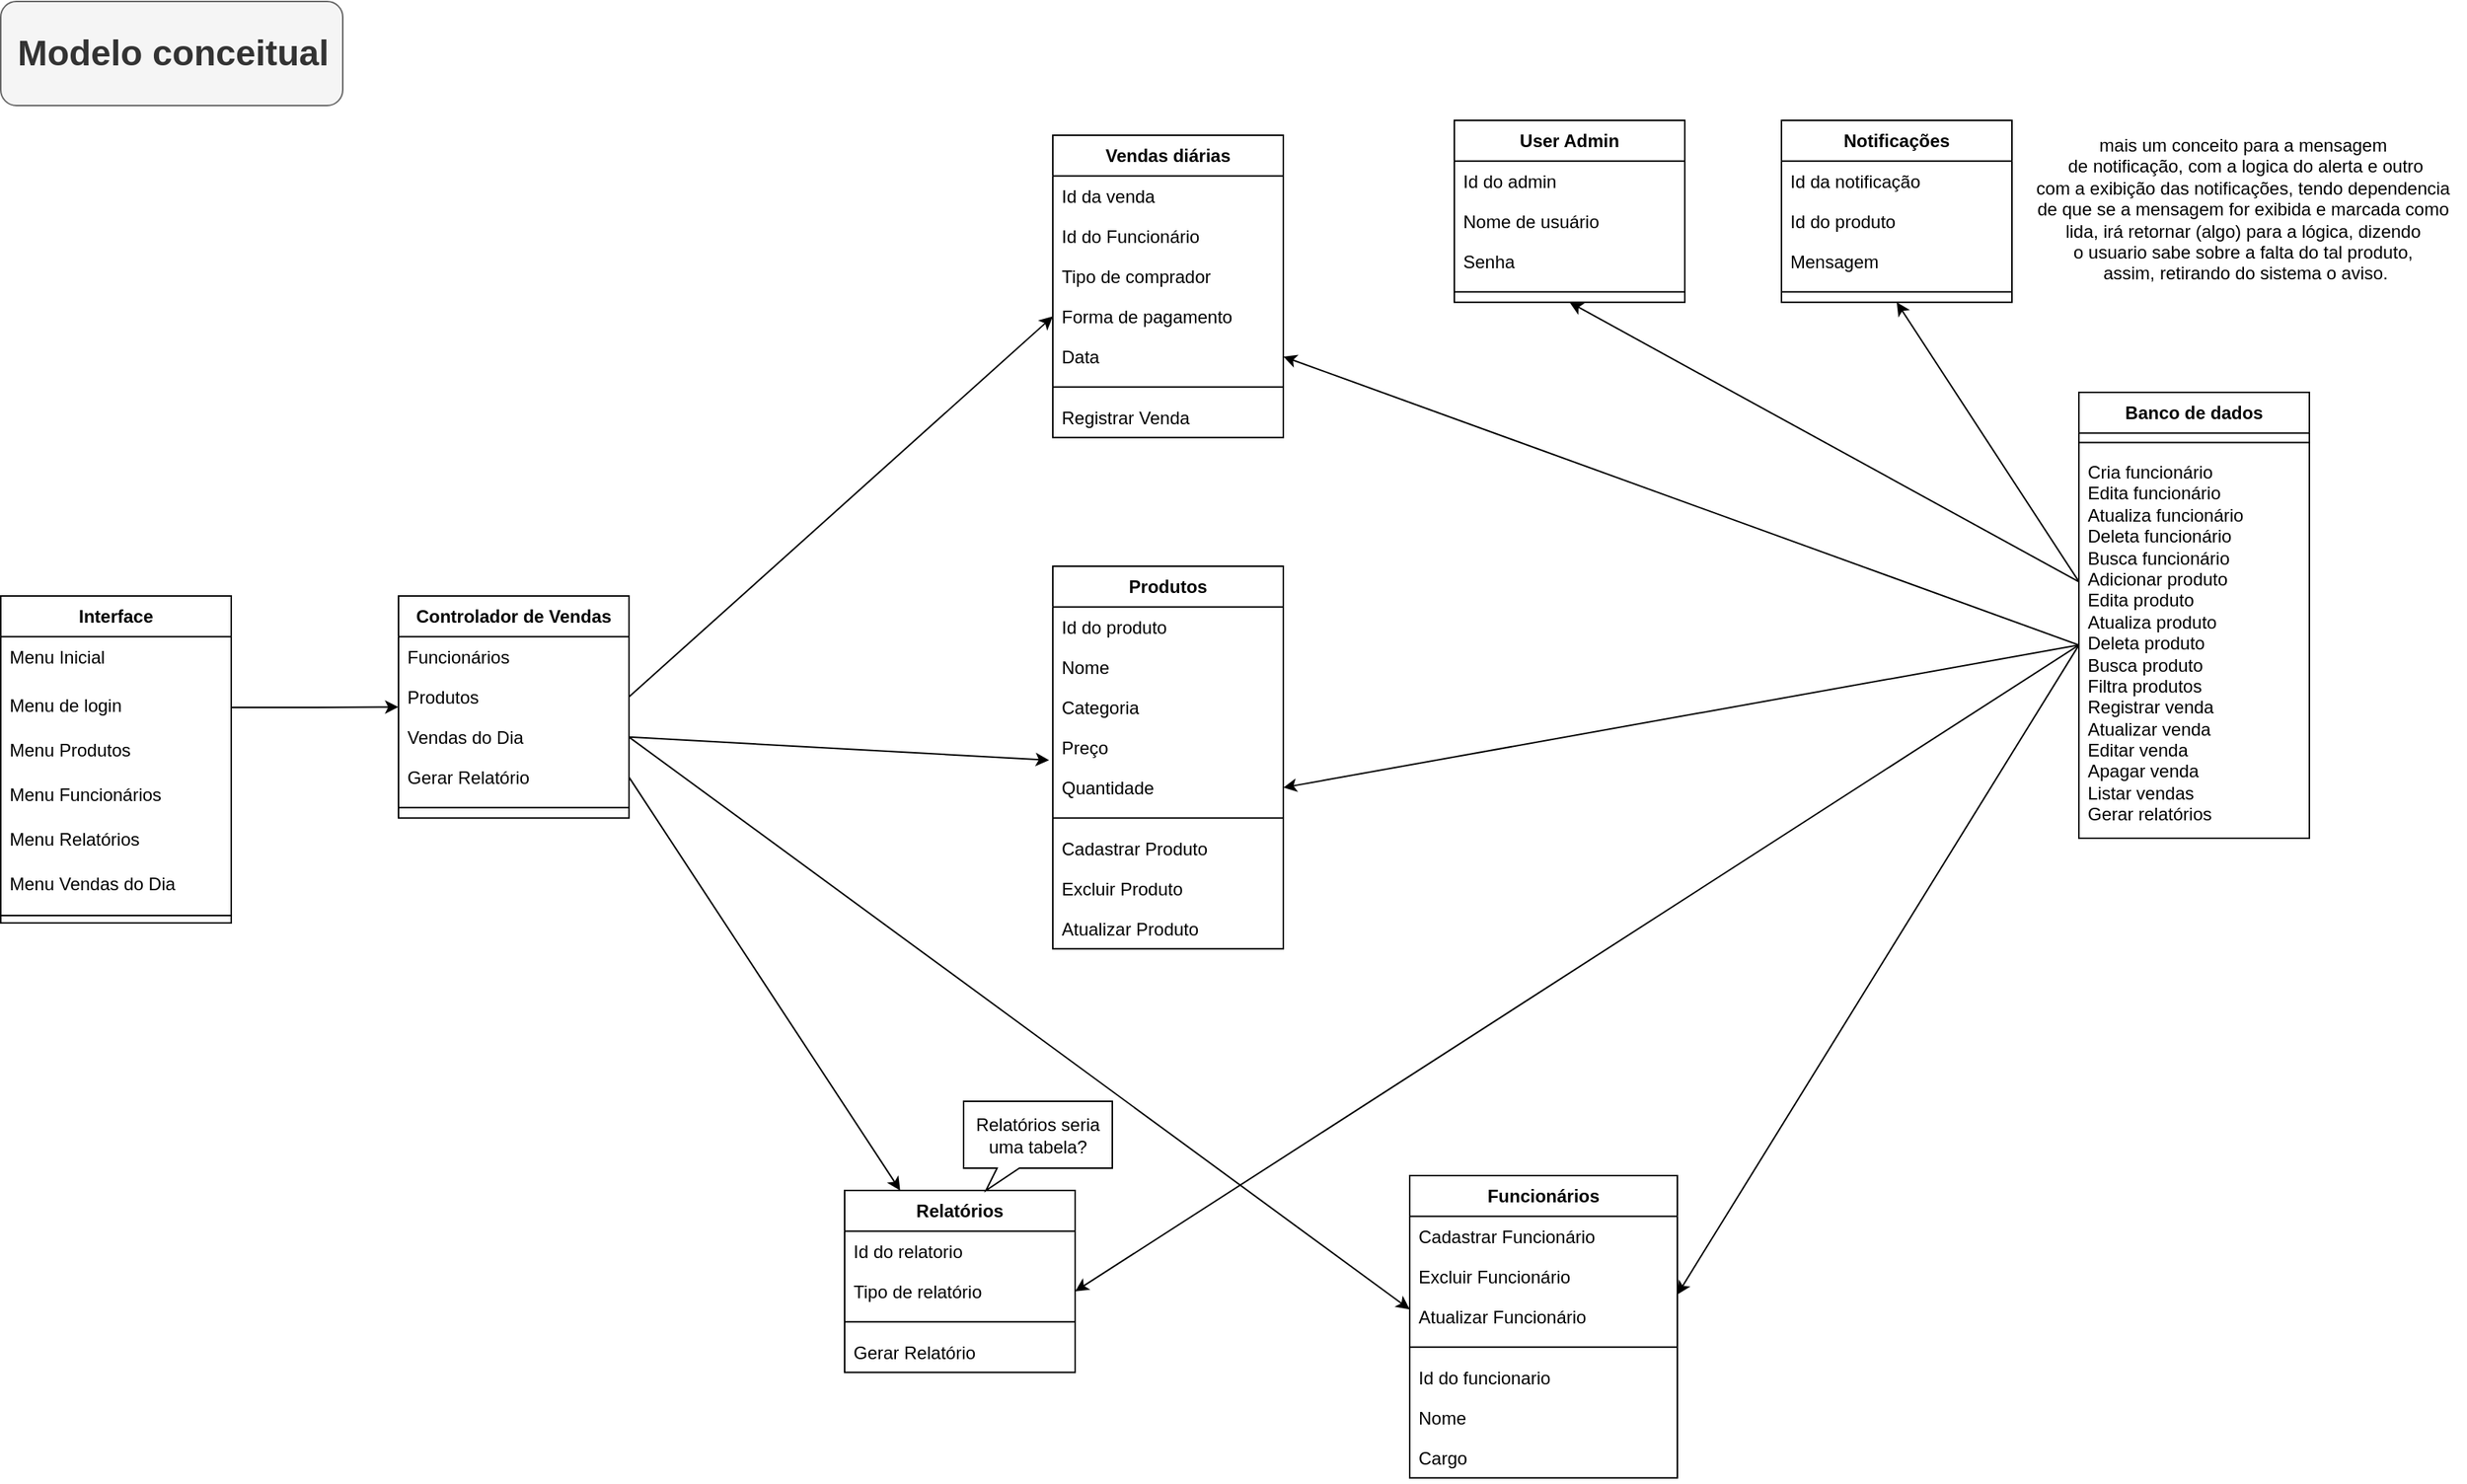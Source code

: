 <mxfile version="24.8.3">
  <diagram name="Página-1" id="rCG3eZJyJU8VCeqgCgNy">
    <mxGraphModel dx="1147" dy="624" grid="1" gridSize="10" guides="1" tooltips="1" connect="1" arrows="1" fold="1" page="1" pageScale="1" pageWidth="827" pageHeight="583" math="0" shadow="0">
      <root>
        <mxCell id="0" />
        <mxCell id="1" parent="0" />
        <mxCell id="12" value="Banco de dados" style="swimlane;fontStyle=1;align=center;verticalAlign=top;childLayout=stackLayout;horizontal=1;startSize=27.429;horizontalStack=0;resizeParent=1;resizeParentMax=0;resizeLast=0;collapsible=0;marginBottom=0;" parent="1" vertex="1">
          <mxGeometry x="1420" y="283" width="155" height="299.999" as="geometry" />
        </mxCell>
        <mxCell id="15" style="line;strokeWidth=1;fillColor=none;align=left;verticalAlign=middle;spacingTop=-1;spacingLeft=3;spacingRight=3;rotatable=0;labelPosition=right;points=[];portConstraint=eastwest;strokeColor=inherit;" parent="12" vertex="1">
          <mxGeometry y="27.429" width="155" height="12.57" as="geometry" />
        </mxCell>
        <mxCell id="4yD3N3-tQXwb2mGsDQmI-117" value="Cria funcionário&lt;div&gt;Edita funcionário&lt;/div&gt;&lt;div&gt;Atualiza funcionário&lt;/div&gt;&lt;div&gt;Deleta funcionário&lt;/div&gt;&lt;div&gt;Busca funcionário&lt;/div&gt;&lt;div&gt;Adicionar produto&lt;/div&gt;&lt;div&gt;Edita produto&lt;/div&gt;&lt;div&gt;Atualiza produto&lt;/div&gt;&lt;div&gt;Deleta produto&lt;/div&gt;&lt;div&gt;Busca produto&lt;/div&gt;&lt;div&gt;Filtra produtos&lt;/div&gt;&lt;div&gt;Registrar venda&lt;/div&gt;&lt;div&gt;Atualizar venda&lt;/div&gt;&lt;div&gt;Editar venda&lt;/div&gt;&lt;div&gt;Apagar venda&lt;/div&gt;&lt;div&gt;Listar vendas&lt;/div&gt;&lt;div&gt;Gerar relatórios&lt;/div&gt;" style="text;strokeColor=none;fillColor=none;align=left;verticalAlign=top;spacingLeft=4;spacingRight=4;overflow=hidden;rotatable=0;points=[[0,0.5],[1,0.5]];portConstraint=eastwest;whiteSpace=wrap;html=1;" parent="12" vertex="1">
          <mxGeometry y="39.999" width="155" height="260" as="geometry" />
        </mxCell>
        <mxCell id="4yD3N3-tQXwb2mGsDQmI-32" value="User Admin" style="swimlane;fontStyle=1;align=center;verticalAlign=top;childLayout=stackLayout;horizontal=1;startSize=27.429;horizontalStack=0;resizeParent=1;resizeParentMax=0;resizeLast=0;collapsible=0;marginBottom=0;" parent="1" vertex="1">
          <mxGeometry x="1000" y="100" width="155" height="122.429" as="geometry" />
        </mxCell>
        <mxCell id="4yD3N3-tQXwb2mGsDQmI-33" value="Id do admin" style="text;strokeColor=none;fillColor=none;align=left;verticalAlign=top;spacingLeft=4;spacingRight=4;overflow=hidden;rotatable=0;points=[[0,0.5],[1,0.5]];portConstraint=eastwest;" parent="4yD3N3-tQXwb2mGsDQmI-32" vertex="1">
          <mxGeometry y="27.429" width="155" height="27" as="geometry" />
        </mxCell>
        <mxCell id="4yD3N3-tQXwb2mGsDQmI-34" value="Nome de usuário" style="text;strokeColor=none;fillColor=none;align=left;verticalAlign=top;spacingLeft=4;spacingRight=4;overflow=hidden;rotatable=0;points=[[0,0.5],[1,0.5]];portConstraint=eastwest;" parent="4yD3N3-tQXwb2mGsDQmI-32" vertex="1">
          <mxGeometry y="54.429" width="155" height="27" as="geometry" />
        </mxCell>
        <mxCell id="4yD3N3-tQXwb2mGsDQmI-65" value="Senha" style="text;strokeColor=none;fillColor=none;align=left;verticalAlign=top;spacingLeft=4;spacingRight=4;overflow=hidden;rotatable=0;points=[[0,0.5],[1,0.5]];portConstraint=eastwest;" parent="4yD3N3-tQXwb2mGsDQmI-32" vertex="1">
          <mxGeometry y="81.429" width="155" height="27" as="geometry" />
        </mxCell>
        <mxCell id="4yD3N3-tQXwb2mGsDQmI-35" style="line;strokeWidth=1;fillColor=none;align=left;verticalAlign=middle;spacingTop=-1;spacingLeft=3;spacingRight=3;rotatable=0;labelPosition=right;points=[];portConstraint=eastwest;strokeColor=inherit;" parent="4yD3N3-tQXwb2mGsDQmI-32" vertex="1">
          <mxGeometry y="108.429" width="155" height="14" as="geometry" />
        </mxCell>
        <mxCell id="4yD3N3-tQXwb2mGsDQmI-36" value="Relatórios" style="swimlane;fontStyle=1;align=center;verticalAlign=top;childLayout=stackLayout;horizontal=1;startSize=27.429;horizontalStack=0;resizeParent=1;resizeParentMax=0;resizeLast=0;collapsible=0;marginBottom=0;" parent="1" vertex="1">
          <mxGeometry x="590" y="820" width="155" height="122.429" as="geometry" />
        </mxCell>
        <mxCell id="4yD3N3-tQXwb2mGsDQmI-37" value="Id do relatorio" style="text;strokeColor=none;fillColor=none;align=left;verticalAlign=top;spacingLeft=4;spacingRight=4;overflow=hidden;rotatable=0;points=[[0,0.5],[1,0.5]];portConstraint=eastwest;" parent="4yD3N3-tQXwb2mGsDQmI-36" vertex="1">
          <mxGeometry y="27.429" width="155" height="27" as="geometry" />
        </mxCell>
        <mxCell id="4yD3N3-tQXwb2mGsDQmI-38" value="Tipo de relatório" style="text;strokeColor=none;fillColor=none;align=left;verticalAlign=top;spacingLeft=4;spacingRight=4;overflow=hidden;rotatable=0;points=[[0,0.5],[1,0.5]];portConstraint=eastwest;" parent="4yD3N3-tQXwb2mGsDQmI-36" vertex="1">
          <mxGeometry y="54.429" width="155" height="27" as="geometry" />
        </mxCell>
        <mxCell id="4yD3N3-tQXwb2mGsDQmI-39" style="line;strokeWidth=1;fillColor=none;align=left;verticalAlign=middle;spacingTop=-1;spacingLeft=3;spacingRight=3;rotatable=0;labelPosition=right;points=[];portConstraint=eastwest;strokeColor=inherit;" parent="4yD3N3-tQXwb2mGsDQmI-36" vertex="1">
          <mxGeometry y="81.429" width="155" height="14" as="geometry" />
        </mxCell>
        <mxCell id="zHELxeo6hIR-I9ZXr5rR-30" value="Gerar Relatório" style="text;strokeColor=none;fillColor=none;align=left;verticalAlign=top;spacingLeft=4;spacingRight=4;overflow=hidden;rotatable=0;points=[[0,0.5],[1,0.5]];portConstraint=eastwest;" parent="4yD3N3-tQXwb2mGsDQmI-36" vertex="1">
          <mxGeometry y="95.429" width="155" height="27" as="geometry" />
        </mxCell>
        <mxCell id="4yD3N3-tQXwb2mGsDQmI-40" value="Vendas diárias" style="swimlane;fontStyle=1;align=center;verticalAlign=top;childLayout=stackLayout;horizontal=1;startSize=27.429;horizontalStack=0;resizeParent=1;resizeParentMax=0;resizeLast=0;collapsible=0;marginBottom=0;" parent="1" vertex="1">
          <mxGeometry x="730" y="110" width="155" height="203.429" as="geometry" />
        </mxCell>
        <mxCell id="4yD3N3-tQXwb2mGsDQmI-41" value="Id da venda" style="text;strokeColor=none;fillColor=none;align=left;verticalAlign=top;spacingLeft=4;spacingRight=4;overflow=hidden;rotatable=0;points=[[0,0.5],[1,0.5]];portConstraint=eastwest;" parent="4yD3N3-tQXwb2mGsDQmI-40" vertex="1">
          <mxGeometry y="27.429" width="155" height="27" as="geometry" />
        </mxCell>
        <mxCell id="4yD3N3-tQXwb2mGsDQmI-42" value="Id do Funcionário" style="text;strokeColor=none;fillColor=none;align=left;verticalAlign=top;spacingLeft=4;spacingRight=4;overflow=hidden;rotatable=0;points=[[0,0.5],[1,0.5]];portConstraint=eastwest;" parent="4yD3N3-tQXwb2mGsDQmI-40" vertex="1">
          <mxGeometry y="54.429" width="155" height="27" as="geometry" />
        </mxCell>
        <mxCell id="4yD3N3-tQXwb2mGsDQmI-79" value="Tipo de comprador" style="text;strokeColor=none;fillColor=none;align=left;verticalAlign=top;spacingLeft=4;spacingRight=4;overflow=hidden;rotatable=0;points=[[0,0.5],[1,0.5]];portConstraint=eastwest;" parent="4yD3N3-tQXwb2mGsDQmI-40" vertex="1">
          <mxGeometry y="81.429" width="155" height="27" as="geometry" />
        </mxCell>
        <mxCell id="4yD3N3-tQXwb2mGsDQmI-80" value="Forma de pagamento" style="text;strokeColor=none;fillColor=none;align=left;verticalAlign=top;spacingLeft=4;spacingRight=4;overflow=hidden;rotatable=0;points=[[0,0.5],[1,0.5]];portConstraint=eastwest;" parent="4yD3N3-tQXwb2mGsDQmI-40" vertex="1">
          <mxGeometry y="108.429" width="155" height="27" as="geometry" />
        </mxCell>
        <mxCell id="4yD3N3-tQXwb2mGsDQmI-81" value="Data" style="text;strokeColor=none;fillColor=none;align=left;verticalAlign=top;spacingLeft=4;spacingRight=4;overflow=hidden;rotatable=0;points=[[0,0.5],[1,0.5]];portConstraint=eastwest;" parent="4yD3N3-tQXwb2mGsDQmI-40" vertex="1">
          <mxGeometry y="135.429" width="155" height="27" as="geometry" />
        </mxCell>
        <mxCell id="4yD3N3-tQXwb2mGsDQmI-43" style="line;strokeWidth=1;fillColor=none;align=left;verticalAlign=middle;spacingTop=-1;spacingLeft=3;spacingRight=3;rotatable=0;labelPosition=right;points=[];portConstraint=eastwest;strokeColor=inherit;" parent="4yD3N3-tQXwb2mGsDQmI-40" vertex="1">
          <mxGeometry y="162.429" width="155" height="14" as="geometry" />
        </mxCell>
        <mxCell id="zHELxeo6hIR-I9ZXr5rR-31" value="Registrar Venda" style="text;strokeColor=none;fillColor=none;align=left;verticalAlign=top;spacingLeft=4;spacingRight=4;overflow=hidden;rotatable=0;points=[[0,0.5],[1,0.5]];portConstraint=eastwest;" parent="4yD3N3-tQXwb2mGsDQmI-40" vertex="1">
          <mxGeometry y="176.429" width="155" height="27" as="geometry" />
        </mxCell>
        <mxCell id="4yD3N3-tQXwb2mGsDQmI-56" value="Notificações" style="swimlane;fontStyle=1;align=center;verticalAlign=top;childLayout=stackLayout;horizontal=1;startSize=27.429;horizontalStack=0;resizeParent=1;resizeParentMax=0;resizeLast=0;collapsible=0;marginBottom=0;" parent="1" vertex="1">
          <mxGeometry x="1220" y="100" width="155" height="122.429" as="geometry" />
        </mxCell>
        <mxCell id="4yD3N3-tQXwb2mGsDQmI-57" value="Id da notificação" style="text;strokeColor=none;fillColor=none;align=left;verticalAlign=top;spacingLeft=4;spacingRight=4;overflow=hidden;rotatable=0;points=[[0,0.5],[1,0.5]];portConstraint=eastwest;" parent="4yD3N3-tQXwb2mGsDQmI-56" vertex="1">
          <mxGeometry y="27.429" width="155" height="27" as="geometry" />
        </mxCell>
        <mxCell id="WyFJ2QE-moBdqezIPYEU-15" value="Id do produto" style="text;strokeColor=none;fillColor=none;align=left;verticalAlign=top;spacingLeft=4;spacingRight=4;overflow=hidden;rotatable=0;points=[[0,0.5],[1,0.5]];portConstraint=eastwest;" parent="4yD3N3-tQXwb2mGsDQmI-56" vertex="1">
          <mxGeometry y="54.429" width="155" height="27" as="geometry" />
        </mxCell>
        <mxCell id="4yD3N3-tQXwb2mGsDQmI-58" value="Mensagem" style="text;strokeColor=none;fillColor=none;align=left;verticalAlign=top;spacingLeft=4;spacingRight=4;overflow=hidden;rotatable=0;points=[[0,0.5],[1,0.5]];portConstraint=eastwest;" parent="4yD3N3-tQXwb2mGsDQmI-56" vertex="1">
          <mxGeometry y="81.429" width="155" height="27" as="geometry" />
        </mxCell>
        <mxCell id="4yD3N3-tQXwb2mGsDQmI-59" style="line;strokeWidth=1;fillColor=none;align=left;verticalAlign=middle;spacingTop=-1;spacingLeft=3;spacingRight=3;rotatable=0;labelPosition=right;points=[];portConstraint=eastwest;strokeColor=inherit;" parent="4yD3N3-tQXwb2mGsDQmI-56" vertex="1">
          <mxGeometry y="108.429" width="155" height="14" as="geometry" />
        </mxCell>
        <mxCell id="4yD3N3-tQXwb2mGsDQmI-60" value="Produtos" style="swimlane;fontStyle=1;align=center;verticalAlign=top;childLayout=stackLayout;horizontal=1;startSize=27.429;horizontalStack=0;resizeParent=1;resizeParentMax=0;resizeLast=0;collapsible=0;marginBottom=0;" parent="1" vertex="1">
          <mxGeometry x="730" y="400" width="155" height="257.429" as="geometry" />
        </mxCell>
        <mxCell id="4yD3N3-tQXwb2mGsDQmI-61" value="Id do produto" style="text;strokeColor=none;fillColor=none;align=left;verticalAlign=top;spacingLeft=4;spacingRight=4;overflow=hidden;rotatable=0;points=[[0,0.5],[1,0.5]];portConstraint=eastwest;" parent="4yD3N3-tQXwb2mGsDQmI-60" vertex="1">
          <mxGeometry y="27.429" width="155" height="27" as="geometry" />
        </mxCell>
        <mxCell id="4yD3N3-tQXwb2mGsDQmI-62" value="Nome" style="text;strokeColor=none;fillColor=none;align=left;verticalAlign=top;spacingLeft=4;spacingRight=4;overflow=hidden;rotatable=0;points=[[0,0.5],[1,0.5]];portConstraint=eastwest;" parent="4yD3N3-tQXwb2mGsDQmI-60" vertex="1">
          <mxGeometry y="54.429" width="155" height="27" as="geometry" />
        </mxCell>
        <mxCell id="4yD3N3-tQXwb2mGsDQmI-71" value="Categoria" style="text;strokeColor=none;fillColor=none;align=left;verticalAlign=top;spacingLeft=4;spacingRight=4;overflow=hidden;rotatable=0;points=[[0,0.5],[1,0.5]];portConstraint=eastwest;" parent="4yD3N3-tQXwb2mGsDQmI-60" vertex="1">
          <mxGeometry y="81.429" width="155" height="27" as="geometry" />
        </mxCell>
        <mxCell id="4yD3N3-tQXwb2mGsDQmI-72" value="Preço" style="text;strokeColor=none;fillColor=none;align=left;verticalAlign=top;spacingLeft=4;spacingRight=4;overflow=hidden;rotatable=0;points=[[0,0.5],[1,0.5]];portConstraint=eastwest;" parent="4yD3N3-tQXwb2mGsDQmI-60" vertex="1">
          <mxGeometry y="108.429" width="155" height="27" as="geometry" />
        </mxCell>
        <mxCell id="4yD3N3-tQXwb2mGsDQmI-73" value="Quantidade" style="text;strokeColor=none;fillColor=none;align=left;verticalAlign=top;spacingLeft=4;spacingRight=4;overflow=hidden;rotatable=0;points=[[0,0.5],[1,0.5]];portConstraint=eastwest;" parent="4yD3N3-tQXwb2mGsDQmI-60" vertex="1">
          <mxGeometry y="135.429" width="155" height="27" as="geometry" />
        </mxCell>
        <mxCell id="4yD3N3-tQXwb2mGsDQmI-63" style="line;strokeWidth=1;fillColor=none;align=left;verticalAlign=middle;spacingTop=-1;spacingLeft=3;spacingRight=3;rotatable=0;labelPosition=right;points=[];portConstraint=eastwest;strokeColor=inherit;" parent="4yD3N3-tQXwb2mGsDQmI-60" vertex="1">
          <mxGeometry y="162.429" width="155" height="14" as="geometry" />
        </mxCell>
        <mxCell id="zHELxeo6hIR-I9ZXr5rR-25" value="Cadastrar Produto" style="text;strokeColor=none;fillColor=none;align=left;verticalAlign=top;spacingLeft=4;spacingRight=4;overflow=hidden;rotatable=0;points=[[0,0.5],[1,0.5]];portConstraint=eastwest;" parent="4yD3N3-tQXwb2mGsDQmI-60" vertex="1">
          <mxGeometry y="176.429" width="155" height="27" as="geometry" />
        </mxCell>
        <mxCell id="zHELxeo6hIR-I9ZXr5rR-26" value="Excluir Produto" style="text;strokeColor=none;fillColor=none;align=left;verticalAlign=top;spacingLeft=4;spacingRight=4;overflow=hidden;rotatable=0;points=[[0,0.5],[1,0.5]];portConstraint=eastwest;" parent="4yD3N3-tQXwb2mGsDQmI-60" vertex="1">
          <mxGeometry y="203.429" width="155" height="27" as="geometry" />
        </mxCell>
        <mxCell id="zHELxeo6hIR-I9ZXr5rR-27" value="Atualizar Produto" style="text;strokeColor=none;fillColor=none;align=left;verticalAlign=top;spacingLeft=4;spacingRight=4;overflow=hidden;rotatable=0;points=[[0,0.5],[1,0.5]];portConstraint=eastwest;" parent="4yD3N3-tQXwb2mGsDQmI-60" vertex="1">
          <mxGeometry y="230.429" width="155" height="27" as="geometry" />
        </mxCell>
        <mxCell id="4yD3N3-tQXwb2mGsDQmI-66" value="Interface" style="swimlane;fontStyle=1;align=center;verticalAlign=top;childLayout=stackLayout;horizontal=1;startSize=27.429;horizontalStack=0;resizeParent=1;resizeParentMax=0;resizeLast=0;collapsible=0;marginBottom=0;" parent="1" vertex="1">
          <mxGeometry x="22.5" y="420" width="155" height="219.999" as="geometry" />
        </mxCell>
        <mxCell id="4yD3N3-tQXwb2mGsDQmI-67" value="Menu Inicial" style="text;strokeColor=none;fillColor=none;align=left;verticalAlign=top;spacingLeft=4;spacingRight=4;overflow=hidden;rotatable=0;points=[[0,0.5],[1,0.5]];portConstraint=eastwest;" parent="4yD3N3-tQXwb2mGsDQmI-66" vertex="1">
          <mxGeometry y="27.429" width="155" height="32.57" as="geometry" />
        </mxCell>
        <mxCell id="Nw_w9vWTFQ0vnzreLBHr-17" value="Menu de login" style="text;strokeColor=none;fillColor=none;align=left;verticalAlign=top;spacingLeft=4;spacingRight=4;overflow=hidden;rotatable=0;points=[[0,0.5],[1,0.5]];portConstraint=eastwest;" parent="4yD3N3-tQXwb2mGsDQmI-66" vertex="1">
          <mxGeometry y="59.999" width="155" height="30" as="geometry" />
        </mxCell>
        <mxCell id="YCyUIYHfSjP7ow80o2St-20" value="Menu Produtos" style="text;strokeColor=none;fillColor=none;align=left;verticalAlign=top;spacingLeft=4;spacingRight=4;overflow=hidden;rotatable=0;points=[[0,0.5],[1,0.5]];portConstraint=eastwest;" parent="4yD3N3-tQXwb2mGsDQmI-66" vertex="1">
          <mxGeometry y="89.999" width="155" height="30" as="geometry" />
        </mxCell>
        <mxCell id="YCyUIYHfSjP7ow80o2St-22" value="Menu Funcionários" style="text;strokeColor=none;fillColor=none;align=left;verticalAlign=top;spacingLeft=4;spacingRight=4;overflow=hidden;rotatable=0;points=[[0,0.5],[1,0.5]];portConstraint=eastwest;" parent="4yD3N3-tQXwb2mGsDQmI-66" vertex="1">
          <mxGeometry y="119.999" width="155" height="30" as="geometry" />
        </mxCell>
        <mxCell id="YCyUIYHfSjP7ow80o2St-23" value="Menu Relatórios" style="text;strokeColor=none;fillColor=none;align=left;verticalAlign=top;spacingLeft=4;spacingRight=4;overflow=hidden;rotatable=0;points=[[0,0.5],[1,0.5]];portConstraint=eastwest;" parent="4yD3N3-tQXwb2mGsDQmI-66" vertex="1">
          <mxGeometry y="149.999" width="155" height="30" as="geometry" />
        </mxCell>
        <mxCell id="YCyUIYHfSjP7ow80o2St-25" value="Menu Vendas do Dia" style="text;strokeColor=none;fillColor=none;align=left;verticalAlign=top;spacingLeft=4;spacingRight=4;overflow=hidden;rotatable=0;points=[[0,0.5],[1,0.5]];portConstraint=eastwest;" parent="4yD3N3-tQXwb2mGsDQmI-66" vertex="1">
          <mxGeometry y="179.999" width="155" height="30" as="geometry" />
        </mxCell>
        <mxCell id="4yD3N3-tQXwb2mGsDQmI-69" style="line;strokeWidth=1;fillColor=none;align=left;verticalAlign=middle;spacingTop=-1;spacingLeft=3;spacingRight=3;rotatable=0;labelPosition=right;points=[];portConstraint=eastwest;strokeColor=inherit;" parent="4yD3N3-tQXwb2mGsDQmI-66" vertex="1">
          <mxGeometry y="209.999" width="155" height="10" as="geometry" />
        </mxCell>
        <mxCell id="4yD3N3-tQXwb2mGsDQmI-84" value="&lt;h1&gt;Modelo conceitual&lt;/h1&gt;" style="text;html=1;align=center;verticalAlign=middle;resizable=0;points=[];autosize=1;fillColor=#f5f5f5;fontColor=#333333;strokeColor=#666666;rounded=1;" parent="1" vertex="1">
          <mxGeometry x="22.5" y="20" width="230" height="70" as="geometry" />
        </mxCell>
        <mxCell id="4yD3N3-tQXwb2mGsDQmI-121" value="Relatórios seria uma tabela?" style="whiteSpace=wrap;html=1;shape=mxgraph.basic.rectCallout;dx=30;dy=15;boundedLbl=1;" parent="1" vertex="1">
          <mxGeometry x="670" y="760" width="100" height="60" as="geometry" />
        </mxCell>
        <mxCell id="Nw_w9vWTFQ0vnzreLBHr-22" value="Controlador de Vendas" style="swimlane;fontStyle=1;align=center;verticalAlign=top;childLayout=stackLayout;horizontal=1;startSize=27.429;horizontalStack=0;resizeParent=1;resizeParentMax=0;resizeLast=0;collapsible=0;marginBottom=0;" parent="1" vertex="1">
          <mxGeometry x="290" y="420" width="155" height="149.429" as="geometry" />
        </mxCell>
        <mxCell id="Nw_w9vWTFQ0vnzreLBHr-23" value="Funcionários" style="text;strokeColor=none;fillColor=none;align=left;verticalAlign=top;spacingLeft=4;spacingRight=4;overflow=hidden;rotatable=0;points=[[0,0.5],[1,0.5]];portConstraint=eastwest;" parent="Nw_w9vWTFQ0vnzreLBHr-22" vertex="1">
          <mxGeometry y="27.429" width="155" height="27" as="geometry" />
        </mxCell>
        <mxCell id="Nw_w9vWTFQ0vnzreLBHr-24" value="Produtos" style="text;strokeColor=none;fillColor=none;align=left;verticalAlign=top;spacingLeft=4;spacingRight=4;overflow=hidden;rotatable=0;points=[[0,0.5],[1,0.5]];portConstraint=eastwest;" parent="Nw_w9vWTFQ0vnzreLBHr-22" vertex="1">
          <mxGeometry y="54.429" width="155" height="27" as="geometry" />
        </mxCell>
        <mxCell id="Nw_w9vWTFQ0vnzreLBHr-25" value="Vendas do Dia" style="text;strokeColor=none;fillColor=none;align=left;verticalAlign=top;spacingLeft=4;spacingRight=4;overflow=hidden;rotatable=0;points=[[0,0.5],[1,0.5]];portConstraint=eastwest;" parent="Nw_w9vWTFQ0vnzreLBHr-22" vertex="1">
          <mxGeometry y="81.429" width="155" height="27" as="geometry" />
        </mxCell>
        <mxCell id="Nw_w9vWTFQ0vnzreLBHr-27" value="Gerar Relatório" style="text;strokeColor=none;fillColor=none;align=left;verticalAlign=top;spacingLeft=4;spacingRight=4;overflow=hidden;rotatable=0;points=[[0,0.5],[1,0.5]];portConstraint=eastwest;" parent="Nw_w9vWTFQ0vnzreLBHr-22" vertex="1">
          <mxGeometry y="108.429" width="155" height="27" as="geometry" />
        </mxCell>
        <mxCell id="Nw_w9vWTFQ0vnzreLBHr-26" style="line;strokeWidth=1;fillColor=none;align=left;verticalAlign=middle;spacingTop=-1;spacingLeft=3;spacingRight=3;rotatable=0;labelPosition=right;points=[];portConstraint=eastwest;strokeColor=inherit;" parent="Nw_w9vWTFQ0vnzreLBHr-22" vertex="1">
          <mxGeometry y="135.429" width="155" height="14" as="geometry" />
        </mxCell>
        <mxCell id="Nw_w9vWTFQ0vnzreLBHr-28" style="edgeStyle=orthogonalEdgeStyle;rounded=0;orthogonalLoop=1;jettySize=auto;html=1;exitX=1;exitY=0.5;exitDx=0;exitDy=0;entryX=0;entryY=0.5;entryDx=0;entryDy=0;" parent="1" source="Nw_w9vWTFQ0vnzreLBHr-17" target="Nw_w9vWTFQ0vnzreLBHr-22" edge="1">
          <mxGeometry relative="1" as="geometry" />
        </mxCell>
        <mxCell id="jJdK9kgYPfyGHqjLfK-a-15" value="Funcionários" style="swimlane;fontStyle=1;align=center;verticalAlign=top;childLayout=stackLayout;horizontal=1;startSize=27.429;horizontalStack=0;resizeParent=1;resizeParentMax=0;resizeLast=0;collapsible=0;marginBottom=0;" parent="1" vertex="1">
          <mxGeometry x="970" y="810" width="180" height="203.429" as="geometry" />
        </mxCell>
        <mxCell id="jJdK9kgYPfyGHqjLfK-a-16" value="Cadastrar Funcionário" style="text;strokeColor=none;fillColor=none;align=left;verticalAlign=top;spacingLeft=4;spacingRight=4;overflow=hidden;rotatable=0;points=[[0,0.5],[1,0.5]];portConstraint=eastwest;" parent="jJdK9kgYPfyGHqjLfK-a-15" vertex="1">
          <mxGeometry y="27.429" width="180" height="27" as="geometry" />
        </mxCell>
        <mxCell id="jJdK9kgYPfyGHqjLfK-a-17" value="Excluir Funcionário" style="text;strokeColor=none;fillColor=none;align=left;verticalAlign=top;spacingLeft=4;spacingRight=4;overflow=hidden;rotatable=0;points=[[0,0.5],[1,0.5]];portConstraint=eastwest;" parent="jJdK9kgYPfyGHqjLfK-a-15" vertex="1">
          <mxGeometry y="54.429" width="180" height="27" as="geometry" />
        </mxCell>
        <mxCell id="jJdK9kgYPfyGHqjLfK-a-18" value="Atualizar Funcionário" style="text;strokeColor=none;fillColor=none;align=left;verticalAlign=top;spacingLeft=4;spacingRight=4;overflow=hidden;rotatable=0;points=[[0,0.5],[1,0.5]];portConstraint=eastwest;" parent="jJdK9kgYPfyGHqjLfK-a-15" vertex="1">
          <mxGeometry y="81.429" width="180" height="27" as="geometry" />
        </mxCell>
        <mxCell id="jJdK9kgYPfyGHqjLfK-a-20" style="line;strokeWidth=1;fillColor=none;align=left;verticalAlign=middle;spacingTop=-1;spacingLeft=3;spacingRight=3;rotatable=0;labelPosition=right;points=[];portConstraint=eastwest;strokeColor=inherit;" parent="jJdK9kgYPfyGHqjLfK-a-15" vertex="1">
          <mxGeometry y="108.429" width="180" height="14" as="geometry" />
        </mxCell>
        <mxCell id="KlSsxM7Or0WWCpnzEeFf-23" value="Id do funcionario" style="text;strokeColor=none;fillColor=none;align=left;verticalAlign=top;spacingLeft=4;spacingRight=4;overflow=hidden;rotatable=0;points=[[0,0.5],[1,0.5]];portConstraint=eastwest;" parent="jJdK9kgYPfyGHqjLfK-a-15" vertex="1">
          <mxGeometry y="122.429" width="180" height="27" as="geometry" />
        </mxCell>
        <mxCell id="KlSsxM7Or0WWCpnzEeFf-24" value="Nome" style="text;strokeColor=none;fillColor=none;align=left;verticalAlign=top;spacingLeft=4;spacingRight=4;overflow=hidden;rotatable=0;points=[[0,0.5],[1,0.5]];portConstraint=eastwest;" parent="jJdK9kgYPfyGHqjLfK-a-15" vertex="1">
          <mxGeometry y="149.429" width="180" height="27" as="geometry" />
        </mxCell>
        <mxCell id="KlSsxM7Or0WWCpnzEeFf-25" value="Cargo" style="text;strokeColor=none;fillColor=none;align=left;verticalAlign=top;spacingLeft=4;spacingRight=4;overflow=hidden;rotatable=0;points=[[0,0.5],[1,0.5]];portConstraint=eastwest;" parent="jJdK9kgYPfyGHqjLfK-a-15" vertex="1">
          <mxGeometry y="176.429" width="180" height="27" as="geometry" />
        </mxCell>
        <mxCell id="zHELxeo6hIR-I9ZXr5rR-37" value="" style="endArrow=classic;html=1;rounded=0;entryX=0.5;entryY=1;entryDx=0;entryDy=0;" parent="1" source="4yD3N3-tQXwb2mGsDQmI-117" target="4yD3N3-tQXwb2mGsDQmI-32" edge="1">
          <mxGeometry width="50" height="50" relative="1" as="geometry">
            <mxPoint x="1060" y="420" as="sourcePoint" />
            <mxPoint x="1110" y="370" as="targetPoint" />
          </mxGeometry>
        </mxCell>
        <mxCell id="zHELxeo6hIR-I9ZXr5rR-38" value="" style="endArrow=classic;html=1;rounded=0;exitX=-0.001;exitY=0.335;exitDx=0;exitDy=0;exitPerimeter=0;entryX=0.5;entryY=1;entryDx=0;entryDy=0;" parent="1" source="4yD3N3-tQXwb2mGsDQmI-117" target="4yD3N3-tQXwb2mGsDQmI-56" edge="1">
          <mxGeometry width="50" height="50" relative="1" as="geometry">
            <mxPoint x="1260" y="398" as="sourcePoint" />
            <mxPoint x="1310" y="200" as="targetPoint" />
            <Array as="points" />
          </mxGeometry>
        </mxCell>
        <mxCell id="zHELxeo6hIR-I9ZXr5rR-41" value="" style="endArrow=classic;html=1;rounded=0;exitX=0;exitY=0.5;exitDx=0;exitDy=0;" parent="1" source="4yD3N3-tQXwb2mGsDQmI-117" edge="1">
          <mxGeometry width="50" height="50" relative="1" as="geometry">
            <mxPoint x="1080" y="700" as="sourcePoint" />
            <mxPoint x="1150" y="890" as="targetPoint" />
          </mxGeometry>
        </mxCell>
        <mxCell id="zHELxeo6hIR-I9ZXr5rR-43" value="" style="endArrow=classic;html=1;rounded=0;exitX=1;exitY=0.5;exitDx=0;exitDy=0;" parent="1" source="Nw_w9vWTFQ0vnzreLBHr-25" edge="1">
          <mxGeometry width="50" height="50" relative="1" as="geometry">
            <mxPoint x="730" y="710" as="sourcePoint" />
            <mxPoint x="970" y="900" as="targetPoint" />
          </mxGeometry>
        </mxCell>
        <mxCell id="zHELxeo6hIR-I9ZXr5rR-46" value="" style="endArrow=classic;html=1;rounded=0;exitX=1;exitY=0.5;exitDx=0;exitDy=0;" parent="1" source="Nw_w9vWTFQ0vnzreLBHr-27" target="4yD3N3-tQXwb2mGsDQmI-36" edge="1">
          <mxGeometry width="50" height="50" relative="1" as="geometry">
            <mxPoint x="480" y="800" as="sourcePoint" />
            <mxPoint x="530" y="750" as="targetPoint" />
          </mxGeometry>
        </mxCell>
        <mxCell id="zHELxeo6hIR-I9ZXr5rR-47" value="" style="endArrow=classic;html=1;rounded=0;exitX=0;exitY=0.5;exitDx=0;exitDy=0;entryX=1;entryY=0.5;entryDx=0;entryDy=0;" parent="1" source="4yD3N3-tQXwb2mGsDQmI-117" target="4yD3N3-tQXwb2mGsDQmI-38" edge="1">
          <mxGeometry width="50" height="50" relative="1" as="geometry">
            <mxPoint x="870" y="760" as="sourcePoint" />
            <mxPoint x="970" y="760" as="targetPoint" />
          </mxGeometry>
        </mxCell>
        <mxCell id="zHELxeo6hIR-I9ZXr5rR-48" value="" style="endArrow=classic;html=1;rounded=0;exitX=1;exitY=0.5;exitDx=0;exitDy=0;entryX=-0.016;entryY=-0.183;entryDx=0;entryDy=0;entryPerimeter=0;" parent="1" source="Nw_w9vWTFQ0vnzreLBHr-25" target="4yD3N3-tQXwb2mGsDQmI-73" edge="1">
          <mxGeometry width="50" height="50" relative="1" as="geometry">
            <mxPoint x="560" y="550" as="sourcePoint" />
            <mxPoint x="610" y="500" as="targetPoint" />
          </mxGeometry>
        </mxCell>
        <mxCell id="zHELxeo6hIR-I9ZXr5rR-49" value="" style="endArrow=classic;html=1;rounded=0;entryX=1;entryY=0.5;entryDx=0;entryDy=0;exitX=0;exitY=0.5;exitDx=0;exitDy=0;" parent="1" source="4yD3N3-tQXwb2mGsDQmI-117" target="4yD3N3-tQXwb2mGsDQmI-73" edge="1">
          <mxGeometry width="50" height="50" relative="1" as="geometry">
            <mxPoint x="1160" y="510" as="sourcePoint" />
            <mxPoint x="1210" y="460" as="targetPoint" />
          </mxGeometry>
        </mxCell>
        <mxCell id="zHELxeo6hIR-I9ZXr5rR-50" value="" style="endArrow=classic;html=1;rounded=0;exitX=1;exitY=0.5;exitDx=0;exitDy=0;entryX=0;entryY=0.5;entryDx=0;entryDy=0;" parent="1" source="Nw_w9vWTFQ0vnzreLBHr-24" target="4yD3N3-tQXwb2mGsDQmI-80" edge="1">
          <mxGeometry width="50" height="50" relative="1" as="geometry">
            <mxPoint x="630" y="400" as="sourcePoint" />
            <mxPoint x="680" y="350" as="targetPoint" />
          </mxGeometry>
        </mxCell>
        <mxCell id="zHELxeo6hIR-I9ZXr5rR-51" value="" style="endArrow=classic;html=1;rounded=0;exitX=0;exitY=0.5;exitDx=0;exitDy=0;entryX=1;entryY=0.5;entryDx=0;entryDy=0;" parent="1" source="4yD3N3-tQXwb2mGsDQmI-117" target="4yD3N3-tQXwb2mGsDQmI-81" edge="1">
          <mxGeometry width="50" height="50" relative="1" as="geometry">
            <mxPoint x="1100" y="340" as="sourcePoint" />
            <mxPoint x="1150" y="290" as="targetPoint" />
          </mxGeometry>
        </mxCell>
        <mxCell id="aSdEXYb8_tZVf0fWAt2X-15" value="mais um conceito para a mensagem&lt;div&gt;&amp;nbsp;de notificação, com a logica do alerta e outro&lt;/div&gt;&lt;div&gt;com a exibição das notificações, tendo dependencia&lt;/div&gt;&lt;div&gt;de que se a mensagem for exibida e marcada como&lt;/div&gt;&lt;div&gt;lida, irá retornar (algo) para a lógica, dizendo&lt;/div&gt;&lt;div&gt;&lt;span style=&quot;background-color: initial;&quot;&gt;o usuario sabe sobre a falta do tal produto,&lt;/span&gt;&lt;/div&gt;&lt;div&gt;&lt;span style=&quot;background-color: initial;&quot;&gt;&amp;nbsp;assim, retirando do sistema o aviso.&lt;/span&gt;&lt;/div&gt;&lt;div&gt;&lt;br&gt;&lt;/div&gt;" style="text;html=1;align=center;verticalAlign=middle;resizable=0;points=[];autosize=1;strokeColor=none;fillColor=none;" vertex="1" parent="1">
          <mxGeometry x="1380" y="102.43" width="300" height="130" as="geometry" />
        </mxCell>
      </root>
    </mxGraphModel>
  </diagram>
</mxfile>
